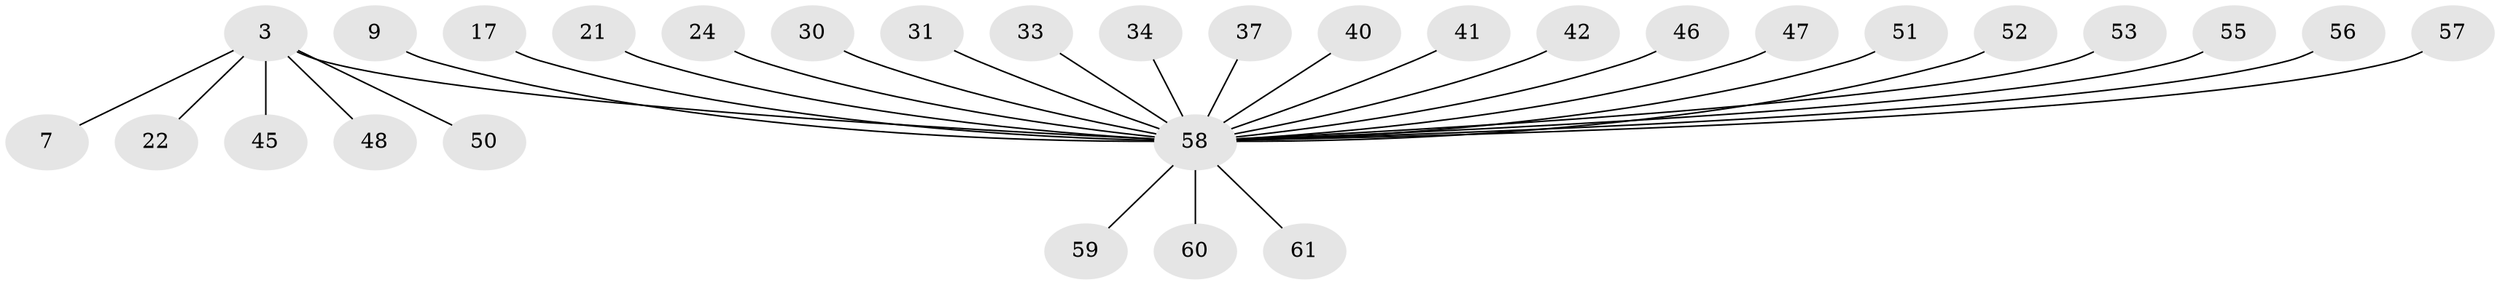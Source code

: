 // original degree distribution, {6: 0.01639344262295082, 4: 0.04918032786885246, 3: 0.06557377049180328, 16: 0.01639344262295082, 11: 0.01639344262295082, 1: 0.6885245901639344, 2: 0.11475409836065574, 5: 0.01639344262295082, 8: 0.01639344262295082}
// Generated by graph-tools (version 1.1) at 2025/48/03/09/25 04:48:15]
// undirected, 30 vertices, 29 edges
graph export_dot {
graph [start="1"]
  node [color=gray90,style=filled];
  3 [super="+2"];
  7;
  9;
  17;
  21;
  22;
  24;
  30;
  31;
  33;
  34;
  37;
  40;
  41;
  42;
  45 [super="+36"];
  46;
  47 [super="+44"];
  48 [super="+12"];
  50 [super="+15+20+38"];
  51;
  52 [super="+8"];
  53 [super="+39"];
  55;
  56;
  57 [super="+54"];
  58 [super="+49+32+29+4+6"];
  59;
  60 [super="+43"];
  61;
  3 -- 22;
  3 -- 7;
  3 -- 58 [weight=4];
  3 -- 48;
  3 -- 50;
  3 -- 45;
  9 -- 58;
  17 -- 58;
  21 -- 58;
  24 -- 58;
  30 -- 58;
  31 -- 58;
  33 -- 58;
  34 -- 58;
  37 -- 58;
  40 -- 58;
  41 -- 58;
  42 -- 58;
  46 -- 58;
  47 -- 58;
  51 -- 58;
  52 -- 58;
  53 -- 58;
  55 -- 58;
  56 -- 58;
  57 -- 58;
  58 -- 59;
  58 -- 61;
  58 -- 60;
}
